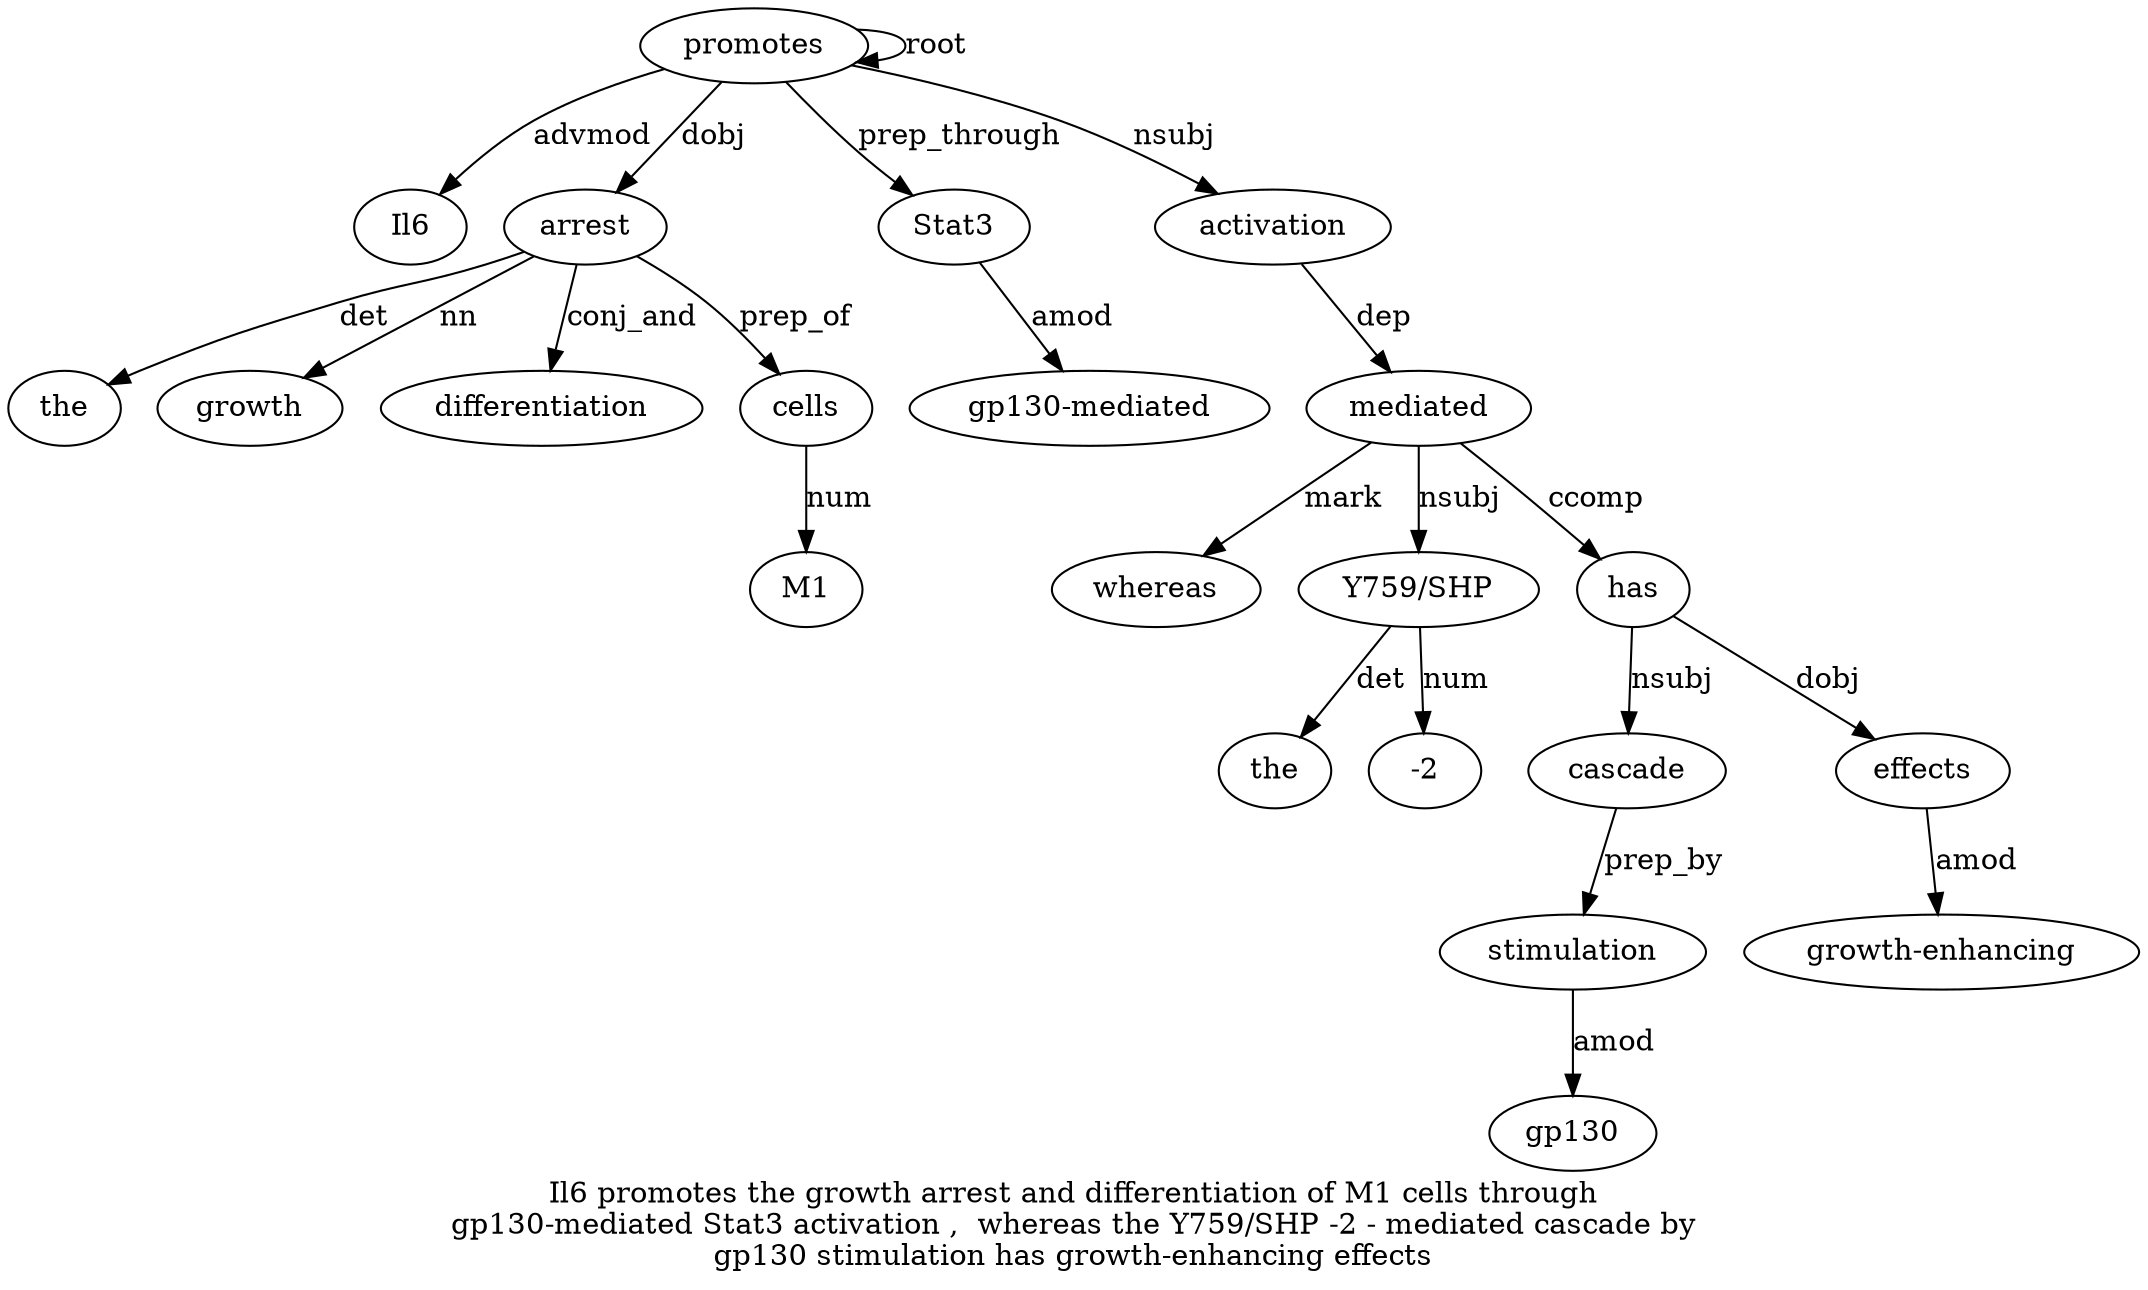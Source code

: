 digraph "Il6 promotes the growth arrest and differentiation of M1 cells through gp130-mediated Stat3 activation ,  whereas the Y759/SHP -2 - mediated cascade by gp130 stimulation has growth-enhancing effects" {
label="Il6 promotes the growth arrest and differentiation of M1 cells through
gp130-mediated Stat3 activation ,  whereas the Y759/SHP -2 - mediated cascade by
gp130 stimulation has growth-enhancing effects";
promotes2 [style=filled, fillcolor=white, label=promotes];
Il61 [style=filled, fillcolor=white, label=Il6];
promotes2 -> Il61  [label=advmod];
promotes2 -> promotes2  [label=root];
arrest5 [style=filled, fillcolor=white, label=arrest];
the3 [style=filled, fillcolor=white, label=the];
arrest5 -> the3  [label=det];
growth4 [style=filled, fillcolor=white, label=growth];
arrest5 -> growth4  [label=nn];
promotes2 -> arrest5  [label=dobj];
differentiation7 [style=filled, fillcolor=white, label=differentiation];
arrest5 -> differentiation7  [label=conj_and];
cells10 [style=filled, fillcolor=white, label=cells];
M19 [style=filled, fillcolor=white, label=M1];
cells10 -> M19  [label=num];
arrest5 -> cells10  [label=prep_of];
Stat31 [style=filled, fillcolor=white, label=Stat3];
"gp130-mediated2" [style=filled, fillcolor=white, label="gp130-mediated"];
Stat31 -> "gp130-mediated2"  [label=amod];
promotes2 -> Stat31  [label=prep_through];
activation14 [style=filled, fillcolor=white, label=activation];
promotes2 -> activation14  [label=nsubj];
mediated21 [style=filled, fillcolor=white, label=mediated];
whereas16 [style=filled, fillcolor=white, label=whereas];
mediated21 -> whereas16  [label=mark];
"Y759/SHP18" [style=filled, fillcolor=white, label="Y759/SHP"];
the17 [style=filled, fillcolor=white, label=the];
"Y759/SHP18" -> the17  [label=det];
mediated21 -> "Y759/SHP18"  [label=nsubj];
"-219" [style=filled, fillcolor=white, label="-2"];
"Y759/SHP18" -> "-219"  [label=num];
activation14 -> mediated21  [label=dep];
has26 [style=filled, fillcolor=white, label=has];
cascade22 [style=filled, fillcolor=white, label=cascade];
has26 -> cascade22  [label=nsubj];
stimulation25 [style=filled, fillcolor=white, label=stimulation];
gp13024 [style=filled, fillcolor=white, label=gp130];
stimulation25 -> gp13024  [label=amod];
cascade22 -> stimulation25  [label=prep_by];
mediated21 -> has26  [label=ccomp];
effects28 [style=filled, fillcolor=white, label=effects];
"growth-enhancing27" [style=filled, fillcolor=white, label="growth-enhancing"];
effects28 -> "growth-enhancing27"  [label=amod];
has26 -> effects28  [label=dobj];
}

